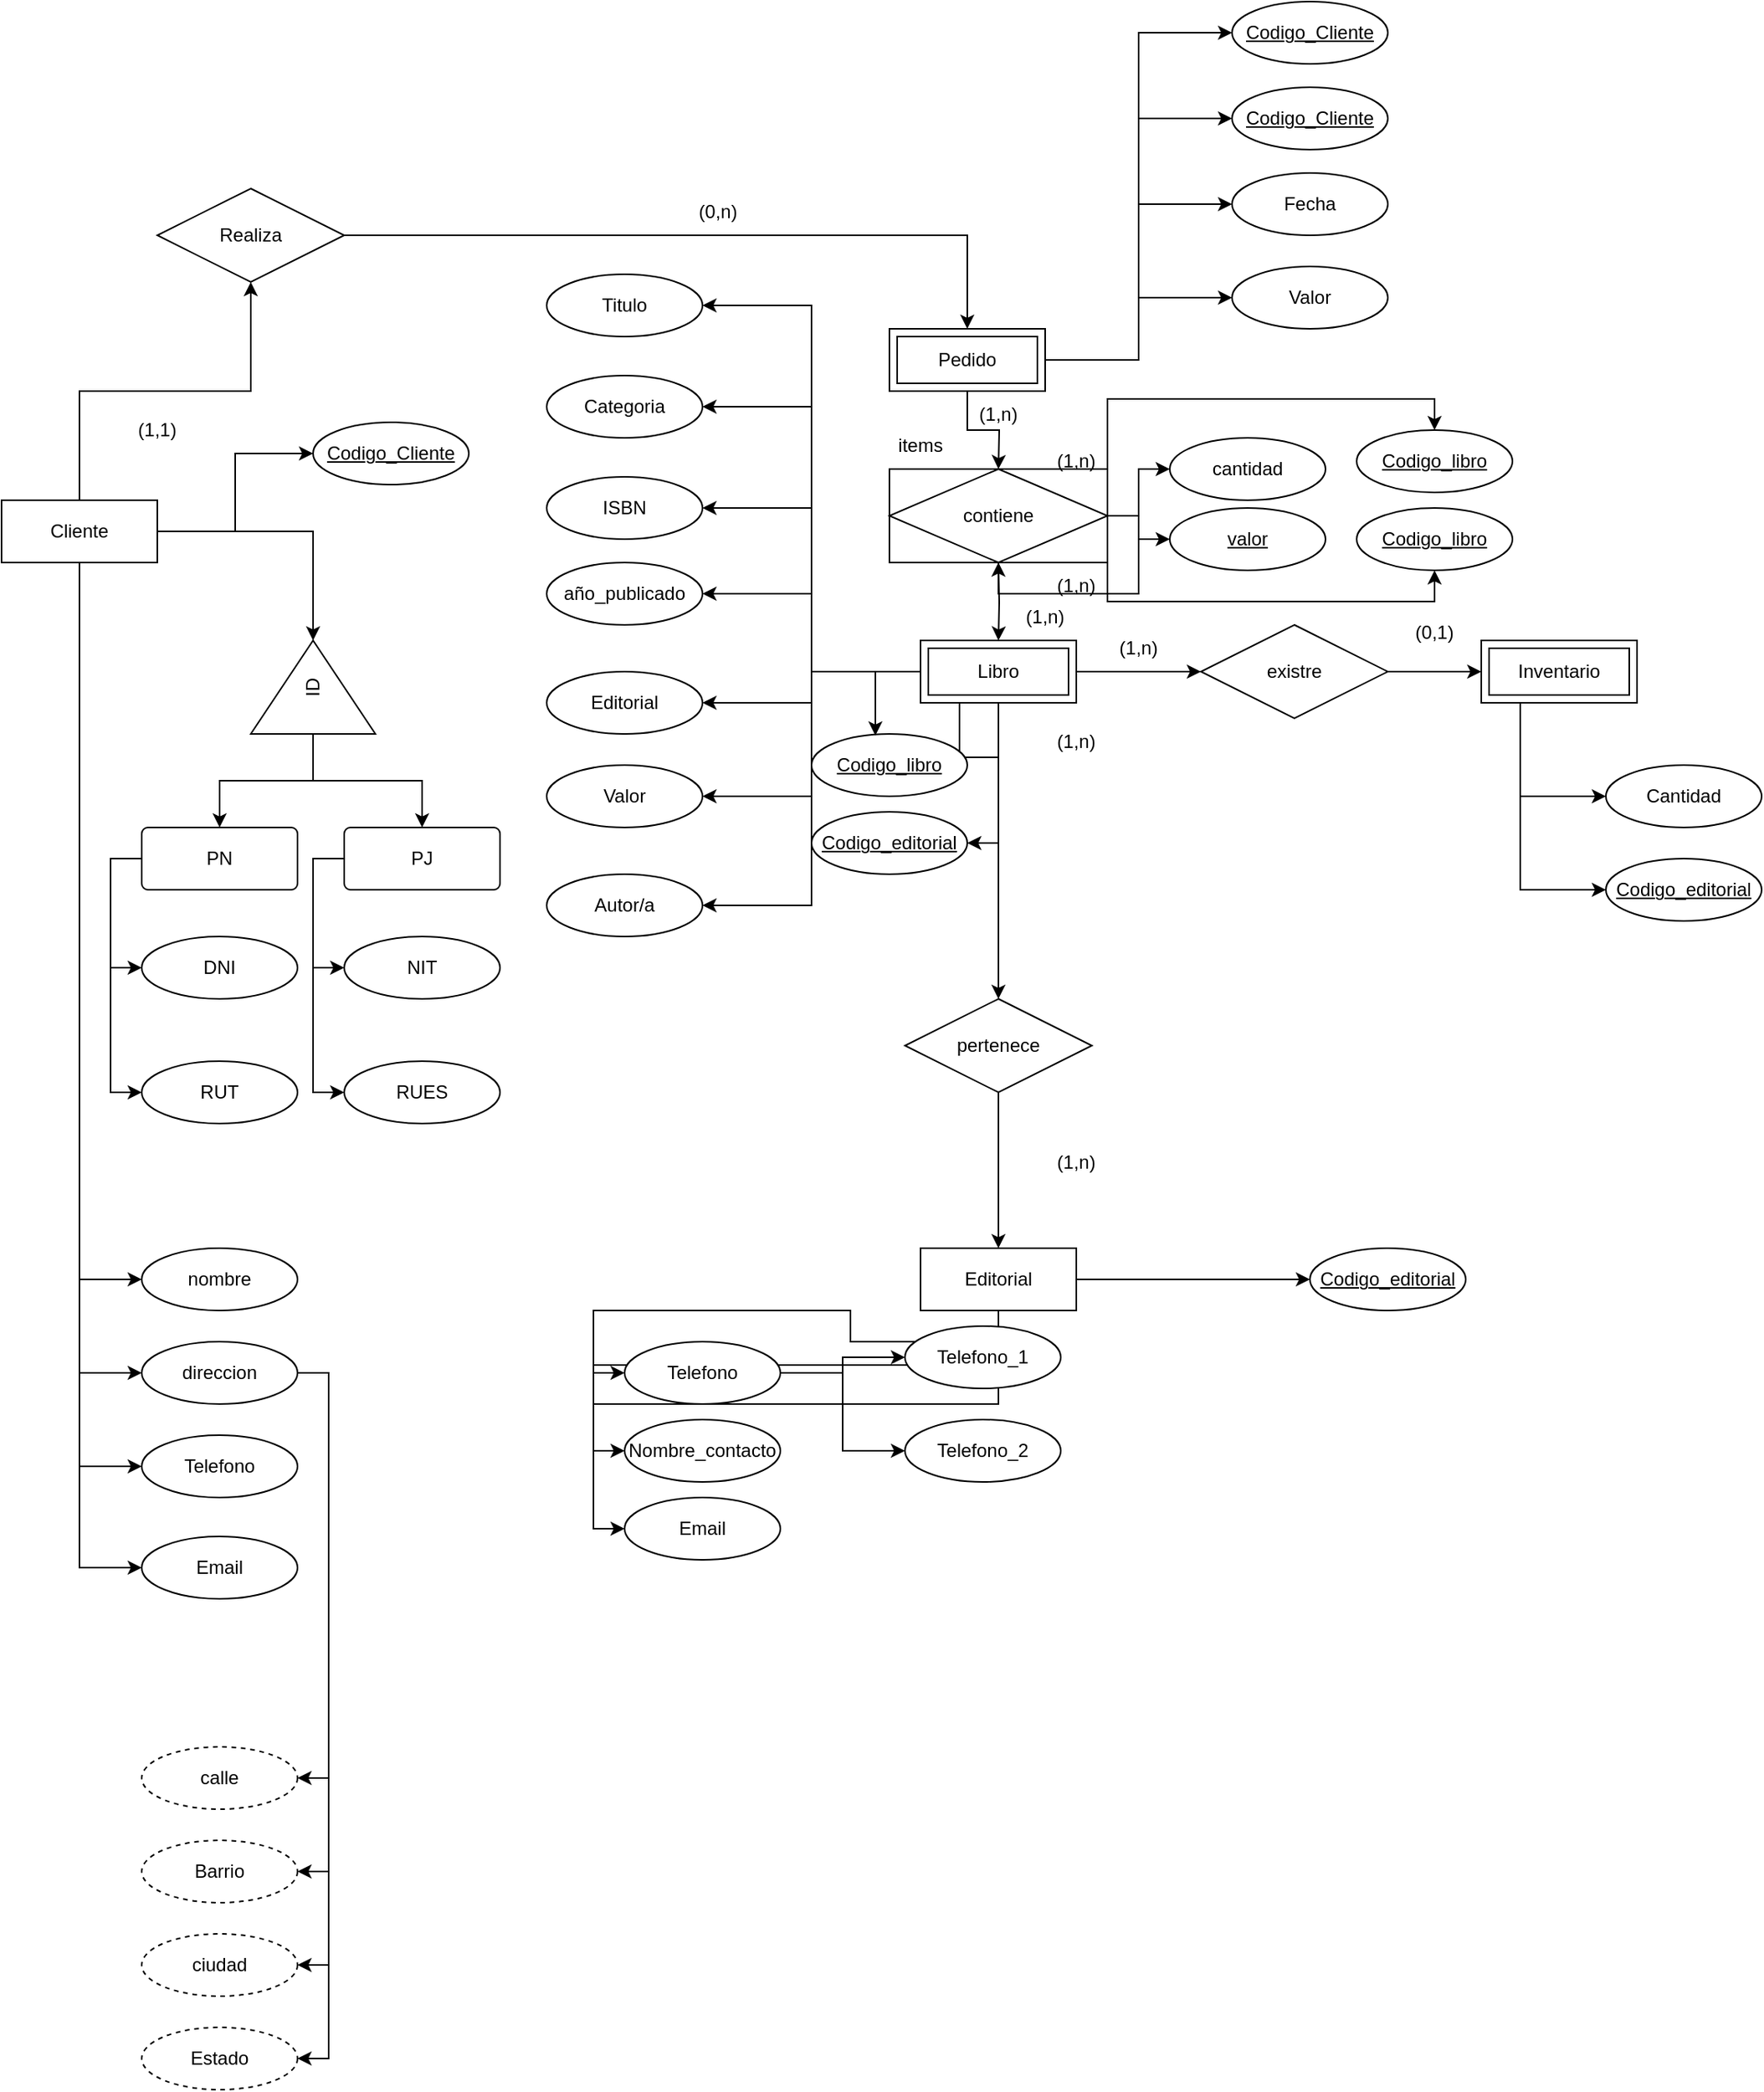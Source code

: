 <mxfile version="26.2.13">
  <diagram name="Page-1" id="c2FTjvLPyroVzd9CdpSU">
    <mxGraphModel dx="2451" dy="1933" grid="1" gridSize="10" guides="1" tooltips="1" connect="1" arrows="1" fold="1" page="1" pageScale="1" pageWidth="850" pageHeight="1100" math="0" shadow="0">
      <root>
        <mxCell id="0" />
        <mxCell id="1" parent="0" />
        <mxCell id="etiBRYvuXmw8lFhvGxon-11" style="edgeStyle=orthogonalEdgeStyle;rounded=0;orthogonalLoop=1;jettySize=auto;html=1;exitX=0.5;exitY=0;exitDx=0;exitDy=0;entryX=0.5;entryY=1;entryDx=0;entryDy=0;" parent="1" source="u-q5HwcDcBuS_lFMa_bF-1" target="etiBRYvuXmw8lFhvGxon-3" edge="1">
          <mxGeometry relative="1" as="geometry" />
        </mxCell>
        <mxCell id="etiBRYvuXmw8lFhvGxon-34" style="edgeStyle=orthogonalEdgeStyle;rounded=0;orthogonalLoop=1;jettySize=auto;html=1;exitX=0.5;exitY=1;exitDx=0;exitDy=0;entryX=0;entryY=0.5;entryDx=0;entryDy=0;" parent="1" source="u-q5HwcDcBuS_lFMa_bF-1" target="etiBRYvuXmw8lFhvGxon-28" edge="1">
          <mxGeometry relative="1" as="geometry" />
        </mxCell>
        <mxCell id="etiBRYvuXmw8lFhvGxon-36" style="edgeStyle=orthogonalEdgeStyle;rounded=0;orthogonalLoop=1;jettySize=auto;html=1;exitX=0.5;exitY=1;exitDx=0;exitDy=0;entryX=0;entryY=0.5;entryDx=0;entryDy=0;" parent="1" source="u-q5HwcDcBuS_lFMa_bF-1" target="etiBRYvuXmw8lFhvGxon-30" edge="1">
          <mxGeometry relative="1" as="geometry" />
        </mxCell>
        <mxCell id="etiBRYvuXmw8lFhvGxon-37" style="edgeStyle=orthogonalEdgeStyle;rounded=0;orthogonalLoop=1;jettySize=auto;html=1;entryX=0;entryY=0.5;entryDx=0;entryDy=0;" parent="1" source="u-q5HwcDcBuS_lFMa_bF-1" target="etiBRYvuXmw8lFhvGxon-32" edge="1">
          <mxGeometry relative="1" as="geometry" />
        </mxCell>
        <mxCell id="etiBRYvuXmw8lFhvGxon-38" style="edgeStyle=orthogonalEdgeStyle;rounded=0;orthogonalLoop=1;jettySize=auto;html=1;exitX=0.5;exitY=1;exitDx=0;exitDy=0;entryX=0;entryY=0.5;entryDx=0;entryDy=0;" parent="1" source="u-q5HwcDcBuS_lFMa_bF-1" target="etiBRYvuXmw8lFhvGxon-33" edge="1">
          <mxGeometry relative="1" as="geometry" />
        </mxCell>
        <mxCell id="etiBRYvuXmw8lFhvGxon-49" style="edgeStyle=orthogonalEdgeStyle;rounded=0;orthogonalLoop=1;jettySize=auto;html=1;exitX=1;exitY=0.5;exitDx=0;exitDy=0;entryX=1;entryY=0.5;entryDx=0;entryDy=0;" parent="1" source="u-q5HwcDcBuS_lFMa_bF-1" target="etiBRYvuXmw8lFhvGxon-47" edge="1">
          <mxGeometry relative="1" as="geometry" />
        </mxCell>
        <mxCell id="k6w6gHokj3HPGZGMCIG--30" style="edgeStyle=orthogonalEdgeStyle;rounded=0;orthogonalLoop=1;jettySize=auto;html=1;exitX=1;exitY=0.5;exitDx=0;exitDy=0;entryX=0;entryY=0.5;entryDx=0;entryDy=0;" edge="1" parent="1" source="u-q5HwcDcBuS_lFMa_bF-1" target="k6w6gHokj3HPGZGMCIG--28">
          <mxGeometry relative="1" as="geometry" />
        </mxCell>
        <mxCell id="u-q5HwcDcBuS_lFMa_bF-1" value="Cliente" style="whiteSpace=wrap;html=1;align=center;" parent="1" vertex="1">
          <mxGeometry x="-320" y="220" width="100" height="40" as="geometry" />
        </mxCell>
        <mxCell id="etiBRYvuXmw8lFhvGxon-8" style="edgeStyle=orthogonalEdgeStyle;rounded=0;orthogonalLoop=1;jettySize=auto;html=1;exitX=0.5;exitY=1;exitDx=0;exitDy=0;entryX=0.5;entryY=0;entryDx=0;entryDy=0;" parent="1" source="wxmqhAFOyw_FEQ8nONu9-1" edge="1">
          <mxGeometry relative="1" as="geometry">
            <mxPoint x="320" y="200" as="targetPoint" />
          </mxGeometry>
        </mxCell>
        <mxCell id="k6w6gHokj3HPGZGMCIG--33" style="edgeStyle=orthogonalEdgeStyle;rounded=0;orthogonalLoop=1;jettySize=auto;html=1;exitX=1;exitY=0.5;exitDx=0;exitDy=0;entryX=0;entryY=0.5;entryDx=0;entryDy=0;" edge="1" parent="1" source="wxmqhAFOyw_FEQ8nONu9-1" target="k6w6gHokj3HPGZGMCIG--32">
          <mxGeometry relative="1" as="geometry" />
        </mxCell>
        <mxCell id="k6w6gHokj3HPGZGMCIG--37" style="edgeStyle=orthogonalEdgeStyle;rounded=0;orthogonalLoop=1;jettySize=auto;html=1;exitX=1;exitY=0.5;exitDx=0;exitDy=0;entryX=0;entryY=0.5;entryDx=0;entryDy=0;" edge="1" parent="1" source="wxmqhAFOyw_FEQ8nONu9-1" target="k6w6gHokj3HPGZGMCIG--35">
          <mxGeometry relative="1" as="geometry" />
        </mxCell>
        <mxCell id="k6w6gHokj3HPGZGMCIG--38" style="edgeStyle=orthogonalEdgeStyle;rounded=0;orthogonalLoop=1;jettySize=auto;html=1;exitX=1;exitY=0.5;exitDx=0;exitDy=0;entryX=0;entryY=0.5;entryDx=0;entryDy=0;" edge="1" parent="1" source="wxmqhAFOyw_FEQ8nONu9-1" target="k6w6gHokj3HPGZGMCIG--36">
          <mxGeometry relative="1" as="geometry" />
        </mxCell>
        <mxCell id="k6w6gHokj3HPGZGMCIG--39" style="edgeStyle=orthogonalEdgeStyle;rounded=0;orthogonalLoop=1;jettySize=auto;html=1;exitX=1;exitY=0.5;exitDx=0;exitDy=0;entryX=0;entryY=0.5;entryDx=0;entryDy=0;" edge="1" parent="1" source="wxmqhAFOyw_FEQ8nONu9-1" target="k6w6gHokj3HPGZGMCIG--31">
          <mxGeometry relative="1" as="geometry" />
        </mxCell>
        <mxCell id="wxmqhAFOyw_FEQ8nONu9-1" value="Pedido" style="shape=ext;margin=3;double=1;whiteSpace=wrap;html=1;align=center;" parent="1" vertex="1">
          <mxGeometry x="250" y="110" width="100" height="40" as="geometry" />
        </mxCell>
        <mxCell id="k6w6gHokj3HPGZGMCIG--20" style="edgeStyle=orthogonalEdgeStyle;rounded=0;orthogonalLoop=1;jettySize=auto;html=1;exitX=0.5;exitY=1;exitDx=0;exitDy=0;entryX=0;entryY=0.5;entryDx=0;entryDy=0;" edge="1" parent="1" source="wxmqhAFOyw_FEQ8nONu9-2" target="k6w6gHokj3HPGZGMCIG--15">
          <mxGeometry relative="1" as="geometry" />
        </mxCell>
        <mxCell id="k6w6gHokj3HPGZGMCIG--21" style="edgeStyle=orthogonalEdgeStyle;rounded=0;orthogonalLoop=1;jettySize=auto;html=1;exitX=0.5;exitY=1;exitDx=0;exitDy=0;entryX=0;entryY=0.5;entryDx=0;entryDy=0;" edge="1" parent="1" source="wxmqhAFOyw_FEQ8nONu9-2" target="k6w6gHokj3HPGZGMCIG--16">
          <mxGeometry relative="1" as="geometry" />
        </mxCell>
        <mxCell id="k6w6gHokj3HPGZGMCIG--22" style="edgeStyle=orthogonalEdgeStyle;rounded=0;orthogonalLoop=1;jettySize=auto;html=1;exitX=0.5;exitY=1;exitDx=0;exitDy=0;entryX=0;entryY=0.5;entryDx=0;entryDy=0;" edge="1" parent="1" source="wxmqhAFOyw_FEQ8nONu9-2" target="k6w6gHokj3HPGZGMCIG--17">
          <mxGeometry relative="1" as="geometry" />
        </mxCell>
        <mxCell id="k6w6gHokj3HPGZGMCIG--41" style="edgeStyle=orthogonalEdgeStyle;rounded=0;orthogonalLoop=1;jettySize=auto;html=1;exitX=1;exitY=0.5;exitDx=0;exitDy=0;entryX=0;entryY=0.5;entryDx=0;entryDy=0;" edge="1" parent="1" source="wxmqhAFOyw_FEQ8nONu9-2" target="k6w6gHokj3HPGZGMCIG--40">
          <mxGeometry relative="1" as="geometry" />
        </mxCell>
        <mxCell id="wxmqhAFOyw_FEQ8nONu9-2" value="Editorial" style="whiteSpace=wrap;html=1;align=center;" parent="1" vertex="1">
          <mxGeometry x="270" y="700" width="100" height="40" as="geometry" />
        </mxCell>
        <mxCell id="etiBRYvuXmw8lFhvGxon-15" style="edgeStyle=orthogonalEdgeStyle;rounded=0;orthogonalLoop=1;jettySize=auto;html=1;exitX=0.5;exitY=1;exitDx=0;exitDy=0;entryX=0.5;entryY=0;entryDx=0;entryDy=0;" parent="1" source="wxmqhAFOyw_FEQ8nONu9-3" target="etiBRYvuXmw8lFhvGxon-14" edge="1">
          <mxGeometry relative="1" as="geometry" />
        </mxCell>
        <mxCell id="etiBRYvuXmw8lFhvGxon-20" style="edgeStyle=orthogonalEdgeStyle;rounded=0;orthogonalLoop=1;jettySize=auto;html=1;exitX=1;exitY=0.5;exitDx=0;exitDy=0;entryX=0;entryY=0.5;entryDx=0;entryDy=0;" parent="1" source="wxmqhAFOyw_FEQ8nONu9-3" target="etiBRYvuXmw8lFhvGxon-19" edge="1">
          <mxGeometry relative="1" as="geometry" />
        </mxCell>
        <mxCell id="k6w6gHokj3HPGZGMCIG--8" style="edgeStyle=orthogonalEdgeStyle;rounded=0;orthogonalLoop=1;jettySize=auto;html=1;exitX=0;exitY=0.5;exitDx=0;exitDy=0;entryX=1;entryY=0.5;entryDx=0;entryDy=0;" edge="1" parent="1" source="wxmqhAFOyw_FEQ8nONu9-3" target="k6w6gHokj3HPGZGMCIG--1">
          <mxGeometry relative="1" as="geometry" />
        </mxCell>
        <mxCell id="k6w6gHokj3HPGZGMCIG--9" style="edgeStyle=orthogonalEdgeStyle;rounded=0;orthogonalLoop=1;jettySize=auto;html=1;exitX=0;exitY=0.5;exitDx=0;exitDy=0;entryX=1;entryY=0.5;entryDx=0;entryDy=0;" edge="1" parent="1" source="wxmqhAFOyw_FEQ8nONu9-3" target="k6w6gHokj3HPGZGMCIG--2">
          <mxGeometry relative="1" as="geometry" />
        </mxCell>
        <mxCell id="k6w6gHokj3HPGZGMCIG--10" style="edgeStyle=orthogonalEdgeStyle;rounded=0;orthogonalLoop=1;jettySize=auto;html=1;exitX=0;exitY=0.5;exitDx=0;exitDy=0;entryX=1;entryY=0.5;entryDx=0;entryDy=0;" edge="1" parent="1" source="wxmqhAFOyw_FEQ8nONu9-3" target="k6w6gHokj3HPGZGMCIG--3">
          <mxGeometry relative="1" as="geometry" />
        </mxCell>
        <mxCell id="k6w6gHokj3HPGZGMCIG--11" style="edgeStyle=orthogonalEdgeStyle;rounded=0;orthogonalLoop=1;jettySize=auto;html=1;exitX=0;exitY=0.5;exitDx=0;exitDy=0;entryX=1;entryY=0.5;entryDx=0;entryDy=0;" edge="1" parent="1" source="wxmqhAFOyw_FEQ8nONu9-3" target="k6w6gHokj3HPGZGMCIG--4">
          <mxGeometry relative="1" as="geometry" />
        </mxCell>
        <mxCell id="k6w6gHokj3HPGZGMCIG--12" style="edgeStyle=orthogonalEdgeStyle;rounded=0;orthogonalLoop=1;jettySize=auto;html=1;exitX=0;exitY=0.5;exitDx=0;exitDy=0;entryX=1;entryY=0.5;entryDx=0;entryDy=0;" edge="1" parent="1" source="wxmqhAFOyw_FEQ8nONu9-3" target="k6w6gHokj3HPGZGMCIG--5">
          <mxGeometry relative="1" as="geometry" />
        </mxCell>
        <mxCell id="k6w6gHokj3HPGZGMCIG--13" style="edgeStyle=orthogonalEdgeStyle;rounded=0;orthogonalLoop=1;jettySize=auto;html=1;exitX=0;exitY=0.5;exitDx=0;exitDy=0;entryX=1;entryY=0.5;entryDx=0;entryDy=0;" edge="1" parent="1" source="wxmqhAFOyw_FEQ8nONu9-3" target="k6w6gHokj3HPGZGMCIG--6">
          <mxGeometry relative="1" as="geometry" />
        </mxCell>
        <mxCell id="k6w6gHokj3HPGZGMCIG--14" style="edgeStyle=orthogonalEdgeStyle;rounded=0;orthogonalLoop=1;jettySize=auto;html=1;exitX=0;exitY=0.5;exitDx=0;exitDy=0;entryX=1;entryY=0.5;entryDx=0;entryDy=0;" edge="1" parent="1" source="wxmqhAFOyw_FEQ8nONu9-3" target="k6w6gHokj3HPGZGMCIG--7">
          <mxGeometry relative="1" as="geometry" />
        </mxCell>
        <mxCell id="k6w6gHokj3HPGZGMCIG--55" style="edgeStyle=orthogonalEdgeStyle;rounded=0;orthogonalLoop=1;jettySize=auto;html=1;exitX=0.25;exitY=1;exitDx=0;exitDy=0;entryX=1;entryY=0.5;entryDx=0;entryDy=0;" edge="1" parent="1" source="wxmqhAFOyw_FEQ8nONu9-3" target="k6w6gHokj3HPGZGMCIG--51">
          <mxGeometry relative="1" as="geometry" />
        </mxCell>
        <mxCell id="wxmqhAFOyw_FEQ8nONu9-3" value="Libro" style="shape=ext;margin=3;double=1;whiteSpace=wrap;html=1;align=center;" parent="1" vertex="1">
          <mxGeometry x="270" y="310" width="100" height="40" as="geometry" />
        </mxCell>
        <mxCell id="k6w6gHokj3HPGZGMCIG--44" style="edgeStyle=orthogonalEdgeStyle;rounded=0;orthogonalLoop=1;jettySize=auto;html=1;exitX=0.25;exitY=1;exitDx=0;exitDy=0;entryX=0;entryY=0.5;entryDx=0;entryDy=0;" edge="1" parent="1" source="wxmqhAFOyw_FEQ8nONu9-4" target="k6w6gHokj3HPGZGMCIG--43">
          <mxGeometry relative="1" as="geometry" />
        </mxCell>
        <mxCell id="k6w6gHokj3HPGZGMCIG--45" style="edgeStyle=orthogonalEdgeStyle;rounded=0;orthogonalLoop=1;jettySize=auto;html=1;exitX=0.25;exitY=1;exitDx=0;exitDy=0;entryX=0;entryY=0.5;entryDx=0;entryDy=0;" edge="1" parent="1" source="wxmqhAFOyw_FEQ8nONu9-4" target="k6w6gHokj3HPGZGMCIG--42">
          <mxGeometry relative="1" as="geometry" />
        </mxCell>
        <mxCell id="wxmqhAFOyw_FEQ8nONu9-4" value="Inventario" style="shape=ext;margin=3;double=1;whiteSpace=wrap;html=1;align=center;" parent="1" vertex="1">
          <mxGeometry x="630" y="310" width="100" height="40" as="geometry" />
        </mxCell>
        <mxCell id="etiBRYvuXmw8lFhvGxon-51" style="edgeStyle=orthogonalEdgeStyle;rounded=0;orthogonalLoop=1;jettySize=auto;html=1;exitX=1;exitY=0.5;exitDx=0;exitDy=0;entryX=0.5;entryY=0;entryDx=0;entryDy=0;" parent="1" source="etiBRYvuXmw8lFhvGxon-3" target="wxmqhAFOyw_FEQ8nONu9-1" edge="1">
          <mxGeometry relative="1" as="geometry">
            <mxPoint x="100" y="40" as="targetPoint" />
          </mxGeometry>
        </mxCell>
        <mxCell id="etiBRYvuXmw8lFhvGxon-3" value="Realiza" style="shape=rhombus;perimeter=rhombusPerimeter;whiteSpace=wrap;html=1;align=center;" parent="1" vertex="1">
          <mxGeometry x="-220" y="20" width="120" height="60" as="geometry" />
        </mxCell>
        <mxCell id="etiBRYvuXmw8lFhvGxon-5" value="(1,1)" style="text;html=1;align=center;verticalAlign=middle;whiteSpace=wrap;rounded=0;" parent="1" vertex="1">
          <mxGeometry x="-250" y="160" width="60" height="30" as="geometry" />
        </mxCell>
        <mxCell id="etiBRYvuXmw8lFhvGxon-6" value="(0,n)" style="text;html=1;align=center;verticalAlign=middle;whiteSpace=wrap;rounded=0;" parent="1" vertex="1">
          <mxGeometry x="110" y="20" width="60" height="30" as="geometry" />
        </mxCell>
        <mxCell id="etiBRYvuXmw8lFhvGxon-9" style="edgeStyle=orthogonalEdgeStyle;rounded=0;orthogonalLoop=1;jettySize=auto;html=1;exitX=0.5;exitY=1;exitDx=0;exitDy=0;entryX=0.5;entryY=0;entryDx=0;entryDy=0;" parent="1" target="wxmqhAFOyw_FEQ8nONu9-3" edge="1">
          <mxGeometry relative="1" as="geometry">
            <mxPoint x="320" y="260" as="sourcePoint" />
          </mxGeometry>
        </mxCell>
        <mxCell id="etiBRYvuXmw8lFhvGxon-12" value="(1,n)" style="text;html=1;align=center;verticalAlign=middle;whiteSpace=wrap;rounded=0;" parent="1" vertex="1">
          <mxGeometry x="290" y="150" width="60" height="30" as="geometry" />
        </mxCell>
        <mxCell id="etiBRYvuXmw8lFhvGxon-13" value="(1,n)" style="text;html=1;align=center;verticalAlign=middle;whiteSpace=wrap;rounded=0;" parent="1" vertex="1">
          <mxGeometry x="320" y="280" width="60" height="30" as="geometry" />
        </mxCell>
        <mxCell id="etiBRYvuXmw8lFhvGxon-16" style="edgeStyle=orthogonalEdgeStyle;rounded=0;orthogonalLoop=1;jettySize=auto;html=1;exitX=0.5;exitY=1;exitDx=0;exitDy=0;entryX=0.5;entryY=0;entryDx=0;entryDy=0;" parent="1" source="etiBRYvuXmw8lFhvGxon-14" target="wxmqhAFOyw_FEQ8nONu9-2" edge="1">
          <mxGeometry relative="1" as="geometry" />
        </mxCell>
        <mxCell id="etiBRYvuXmw8lFhvGxon-14" value="pertenece" style="shape=rhombus;perimeter=rhombusPerimeter;whiteSpace=wrap;html=1;align=center;" parent="1" vertex="1">
          <mxGeometry x="260" y="540" width="120" height="60" as="geometry" />
        </mxCell>
        <mxCell id="etiBRYvuXmw8lFhvGxon-17" value="(1,n)" style="text;html=1;align=center;verticalAlign=middle;whiteSpace=wrap;rounded=0;" parent="1" vertex="1">
          <mxGeometry x="340" y="360" width="60" height="30" as="geometry" />
        </mxCell>
        <mxCell id="etiBRYvuXmw8lFhvGxon-18" value="(1,n)" style="text;html=1;align=center;verticalAlign=middle;whiteSpace=wrap;rounded=0;" parent="1" vertex="1">
          <mxGeometry x="340" y="630" width="60" height="30" as="geometry" />
        </mxCell>
        <mxCell id="etiBRYvuXmw8lFhvGxon-21" style="edgeStyle=orthogonalEdgeStyle;rounded=0;orthogonalLoop=1;jettySize=auto;html=1;exitX=1;exitY=0.5;exitDx=0;exitDy=0;entryX=0;entryY=0.5;entryDx=0;entryDy=0;" parent="1" source="etiBRYvuXmw8lFhvGxon-19" target="wxmqhAFOyw_FEQ8nONu9-4" edge="1">
          <mxGeometry relative="1" as="geometry" />
        </mxCell>
        <mxCell id="etiBRYvuXmw8lFhvGxon-19" value="existre" style="shape=rhombus;perimeter=rhombusPerimeter;whiteSpace=wrap;html=1;align=center;" parent="1" vertex="1">
          <mxGeometry x="450" y="300" width="120" height="60" as="geometry" />
        </mxCell>
        <mxCell id="etiBRYvuXmw8lFhvGxon-22" value="(1,n)" style="text;html=1;align=center;verticalAlign=middle;whiteSpace=wrap;rounded=0;" parent="1" vertex="1">
          <mxGeometry x="380" y="300" width="60" height="30" as="geometry" />
        </mxCell>
        <mxCell id="etiBRYvuXmw8lFhvGxon-23" value="(0,1)" style="text;html=1;align=center;verticalAlign=middle;whiteSpace=wrap;rounded=0;" parent="1" vertex="1">
          <mxGeometry x="570" y="290" width="60" height="30" as="geometry" />
        </mxCell>
        <mxCell id="k6w6gHokj3HPGZGMCIG--49" style="edgeStyle=orthogonalEdgeStyle;rounded=0;orthogonalLoop=1;jettySize=auto;html=1;exitX=1;exitY=0.5;exitDx=0;exitDy=0;entryX=0;entryY=0.5;entryDx=0;entryDy=0;" edge="1" parent="1" source="etiBRYvuXmw8lFhvGxon-24" target="k6w6gHokj3HPGZGMCIG--47">
          <mxGeometry relative="1" as="geometry" />
        </mxCell>
        <mxCell id="k6w6gHokj3HPGZGMCIG--50" style="edgeStyle=orthogonalEdgeStyle;rounded=0;orthogonalLoop=1;jettySize=auto;html=1;exitX=1;exitY=0.5;exitDx=0;exitDy=0;entryX=0;entryY=0.5;entryDx=0;entryDy=0;" edge="1" parent="1" source="etiBRYvuXmw8lFhvGxon-24" target="k6w6gHokj3HPGZGMCIG--48">
          <mxGeometry relative="1" as="geometry" />
        </mxCell>
        <mxCell id="k6w6gHokj3HPGZGMCIG--60" style="edgeStyle=orthogonalEdgeStyle;rounded=0;orthogonalLoop=1;jettySize=auto;html=1;exitX=1;exitY=1;exitDx=0;exitDy=0;entryX=0.5;entryY=1;entryDx=0;entryDy=0;" edge="1" parent="1" source="etiBRYvuXmw8lFhvGxon-24" target="k6w6gHokj3HPGZGMCIG--58">
          <mxGeometry relative="1" as="geometry" />
        </mxCell>
        <mxCell id="k6w6gHokj3HPGZGMCIG--61" style="edgeStyle=orthogonalEdgeStyle;rounded=0;orthogonalLoop=1;jettySize=auto;html=1;exitX=1;exitY=0;exitDx=0;exitDy=0;entryX=0.5;entryY=0;entryDx=0;entryDy=0;" edge="1" parent="1" source="etiBRYvuXmw8lFhvGxon-24" target="k6w6gHokj3HPGZGMCIG--57">
          <mxGeometry relative="1" as="geometry" />
        </mxCell>
        <mxCell id="etiBRYvuXmw8lFhvGxon-24" value="contiene" style="shape=associativeEntity;whiteSpace=wrap;html=1;align=center;" parent="1" vertex="1">
          <mxGeometry x="250" y="200" width="140" height="60" as="geometry" />
        </mxCell>
        <mxCell id="etiBRYvuXmw8lFhvGxon-25" value="items" style="text;html=1;align=center;verticalAlign=middle;whiteSpace=wrap;rounded=0;" parent="1" vertex="1">
          <mxGeometry x="240" y="170" width="60" height="30" as="geometry" />
        </mxCell>
        <mxCell id="etiBRYvuXmw8lFhvGxon-26" value="(1,n)" style="text;html=1;align=center;verticalAlign=middle;whiteSpace=wrap;rounded=0;" parent="1" vertex="1">
          <mxGeometry x="340" y="180" width="60" height="30" as="geometry" />
        </mxCell>
        <mxCell id="etiBRYvuXmw8lFhvGxon-27" value="(1,n)" style="text;html=1;align=center;verticalAlign=middle;whiteSpace=wrap;rounded=0;" parent="1" vertex="1">
          <mxGeometry x="340" y="260" width="60" height="30" as="geometry" />
        </mxCell>
        <mxCell id="etiBRYvuXmw8lFhvGxon-28" value="nombre" style="ellipse;whiteSpace=wrap;html=1;align=center;" parent="1" vertex="1">
          <mxGeometry x="-230" y="700" width="100" height="40" as="geometry" />
        </mxCell>
        <mxCell id="etiBRYvuXmw8lFhvGxon-43" style="edgeStyle=orthogonalEdgeStyle;rounded=0;orthogonalLoop=1;jettySize=auto;html=1;exitX=1;exitY=0.5;exitDx=0;exitDy=0;entryX=1;entryY=0.5;entryDx=0;entryDy=0;" parent="1" source="etiBRYvuXmw8lFhvGxon-30" target="etiBRYvuXmw8lFhvGxon-39" edge="1">
          <mxGeometry relative="1" as="geometry" />
        </mxCell>
        <mxCell id="etiBRYvuXmw8lFhvGxon-44" style="edgeStyle=orthogonalEdgeStyle;rounded=0;orthogonalLoop=1;jettySize=auto;html=1;exitX=1;exitY=0.5;exitDx=0;exitDy=0;entryX=1;entryY=0.5;entryDx=0;entryDy=0;" parent="1" source="etiBRYvuXmw8lFhvGxon-30" target="etiBRYvuXmw8lFhvGxon-40" edge="1">
          <mxGeometry relative="1" as="geometry" />
        </mxCell>
        <mxCell id="etiBRYvuXmw8lFhvGxon-45" style="edgeStyle=orthogonalEdgeStyle;rounded=0;orthogonalLoop=1;jettySize=auto;html=1;exitX=1;exitY=0.5;exitDx=0;exitDy=0;entryX=1;entryY=0.5;entryDx=0;entryDy=0;" parent="1" source="etiBRYvuXmw8lFhvGxon-30" target="etiBRYvuXmw8lFhvGxon-41" edge="1">
          <mxGeometry relative="1" as="geometry" />
        </mxCell>
        <mxCell id="etiBRYvuXmw8lFhvGxon-46" style="edgeStyle=orthogonalEdgeStyle;rounded=0;orthogonalLoop=1;jettySize=auto;html=1;exitX=1;exitY=0.5;exitDx=0;exitDy=0;entryX=1;entryY=0.5;entryDx=0;entryDy=0;" parent="1" source="etiBRYvuXmw8lFhvGxon-30" target="etiBRYvuXmw8lFhvGxon-42" edge="1">
          <mxGeometry relative="1" as="geometry" />
        </mxCell>
        <mxCell id="etiBRYvuXmw8lFhvGxon-30" value="direccion" style="ellipse;whiteSpace=wrap;html=1;align=center;" parent="1" vertex="1">
          <mxGeometry x="-230" y="760" width="100" height="40" as="geometry" />
        </mxCell>
        <mxCell id="etiBRYvuXmw8lFhvGxon-32" value="Telefono" style="ellipse;whiteSpace=wrap;html=1;align=center;" parent="1" vertex="1">
          <mxGeometry x="-230" y="820" width="100" height="40" as="geometry" />
        </mxCell>
        <mxCell id="etiBRYvuXmw8lFhvGxon-33" value="Email" style="ellipse;whiteSpace=wrap;html=1;align=center;" parent="1" vertex="1">
          <mxGeometry x="-230" y="885" width="100" height="40" as="geometry" />
        </mxCell>
        <mxCell id="etiBRYvuXmw8lFhvGxon-39" value="calle" style="ellipse;whiteSpace=wrap;html=1;align=center;dashed=1;" parent="1" vertex="1">
          <mxGeometry x="-230" y="1020" width="100" height="40" as="geometry" />
        </mxCell>
        <mxCell id="etiBRYvuXmw8lFhvGxon-40" value="Barrio" style="ellipse;whiteSpace=wrap;html=1;align=center;dashed=1;" parent="1" vertex="1">
          <mxGeometry x="-230" y="1080" width="100" height="40" as="geometry" />
        </mxCell>
        <mxCell id="etiBRYvuXmw8lFhvGxon-41" value="ciudad" style="ellipse;whiteSpace=wrap;html=1;align=center;dashed=1;" parent="1" vertex="1">
          <mxGeometry x="-230" y="1140" width="100" height="40" as="geometry" />
        </mxCell>
        <mxCell id="etiBRYvuXmw8lFhvGxon-42" value="Estado" style="ellipse;whiteSpace=wrap;html=1;align=center;dashed=1;" parent="1" vertex="1">
          <mxGeometry x="-230" y="1200" width="100" height="40" as="geometry" />
        </mxCell>
        <mxCell id="etiBRYvuXmw8lFhvGxon-53" style="edgeStyle=orthogonalEdgeStyle;rounded=0;orthogonalLoop=1;jettySize=auto;html=1;exitX=0;exitY=0.5;exitDx=0;exitDy=0;entryX=0.5;entryY=0;entryDx=0;entryDy=0;" parent="1" source="etiBRYvuXmw8lFhvGxon-47" target="etiBRYvuXmw8lFhvGxon-52" edge="1">
          <mxGeometry relative="1" as="geometry" />
        </mxCell>
        <mxCell id="etiBRYvuXmw8lFhvGxon-54" style="edgeStyle=orthogonalEdgeStyle;rounded=0;orthogonalLoop=1;jettySize=auto;html=1;exitX=0;exitY=0.5;exitDx=0;exitDy=0;entryX=0.5;entryY=0;entryDx=0;entryDy=0;" parent="1" source="etiBRYvuXmw8lFhvGxon-47" target="etiBRYvuXmw8lFhvGxon-50" edge="1">
          <mxGeometry relative="1" as="geometry" />
        </mxCell>
        <mxCell id="etiBRYvuXmw8lFhvGxon-47" value="ID" style="triangle;whiteSpace=wrap;html=1;rotation=-90;" parent="1" vertex="1">
          <mxGeometry x="-150" y="300" width="60" height="80" as="geometry" />
        </mxCell>
        <mxCell id="etiBRYvuXmw8lFhvGxon-63" style="edgeStyle=orthogonalEdgeStyle;rounded=0;orthogonalLoop=1;jettySize=auto;html=1;exitX=0;exitY=0.5;exitDx=0;exitDy=0;entryX=0;entryY=0.5;entryDx=0;entryDy=0;" parent="1" source="etiBRYvuXmw8lFhvGxon-50" target="etiBRYvuXmw8lFhvGxon-57" edge="1">
          <mxGeometry relative="1" as="geometry" />
        </mxCell>
        <mxCell id="etiBRYvuXmw8lFhvGxon-64" style="edgeStyle=orthogonalEdgeStyle;rounded=0;orthogonalLoop=1;jettySize=auto;html=1;exitX=0;exitY=0.5;exitDx=0;exitDy=0;entryX=0;entryY=0.5;entryDx=0;entryDy=0;" parent="1" source="etiBRYvuXmw8lFhvGxon-50" target="etiBRYvuXmw8lFhvGxon-58" edge="1">
          <mxGeometry relative="1" as="geometry" />
        </mxCell>
        <mxCell id="etiBRYvuXmw8lFhvGxon-50" value="PJ" style="rounded=1;arcSize=10;whiteSpace=wrap;html=1;align=center;" parent="1" vertex="1">
          <mxGeometry x="-100" y="430" width="100" height="40" as="geometry" />
        </mxCell>
        <mxCell id="etiBRYvuXmw8lFhvGxon-60" style="edgeStyle=orthogonalEdgeStyle;rounded=0;orthogonalLoop=1;jettySize=auto;html=1;exitX=0;exitY=0.5;exitDx=0;exitDy=0;entryX=0;entryY=0.5;entryDx=0;entryDy=0;" parent="1" source="etiBRYvuXmw8lFhvGxon-52" target="etiBRYvuXmw8lFhvGxon-55" edge="1">
          <mxGeometry relative="1" as="geometry" />
        </mxCell>
        <mxCell id="etiBRYvuXmw8lFhvGxon-61" style="edgeStyle=orthogonalEdgeStyle;rounded=0;orthogonalLoop=1;jettySize=auto;html=1;exitX=0;exitY=0.5;exitDx=0;exitDy=0;entryX=0;entryY=0.5;entryDx=0;entryDy=0;" parent="1" source="etiBRYvuXmw8lFhvGxon-52" target="etiBRYvuXmw8lFhvGxon-56" edge="1">
          <mxGeometry relative="1" as="geometry" />
        </mxCell>
        <mxCell id="etiBRYvuXmw8lFhvGxon-52" value="PN" style="rounded=1;arcSize=10;whiteSpace=wrap;html=1;align=center;" parent="1" vertex="1">
          <mxGeometry x="-230" y="430" width="100" height="40" as="geometry" />
        </mxCell>
        <mxCell id="etiBRYvuXmw8lFhvGxon-55" value="DNI" style="ellipse;whiteSpace=wrap;html=1;align=center;" parent="1" vertex="1">
          <mxGeometry x="-230" y="500" width="100" height="40" as="geometry" />
        </mxCell>
        <mxCell id="etiBRYvuXmw8lFhvGxon-56" value="RUT" style="ellipse;whiteSpace=wrap;html=1;align=center;" parent="1" vertex="1">
          <mxGeometry x="-230" y="580" width="100" height="40" as="geometry" />
        </mxCell>
        <mxCell id="etiBRYvuXmw8lFhvGxon-57" value="NIT" style="ellipse;whiteSpace=wrap;html=1;align=center;" parent="1" vertex="1">
          <mxGeometry x="-100" y="500" width="100" height="40" as="geometry" />
        </mxCell>
        <mxCell id="etiBRYvuXmw8lFhvGxon-58" value="RUES" style="ellipse;whiteSpace=wrap;html=1;align=center;" parent="1" vertex="1">
          <mxGeometry x="-100" y="580" width="100" height="40" as="geometry" />
        </mxCell>
        <mxCell id="etiBRYvuXmw8lFhvGxon-59" style="edgeStyle=orthogonalEdgeStyle;rounded=0;orthogonalLoop=1;jettySize=auto;html=1;exitX=0.5;exitY=1;exitDx=0;exitDy=0;" parent="1" source="etiBRYvuXmw8lFhvGxon-52" target="etiBRYvuXmw8lFhvGxon-52" edge="1">
          <mxGeometry relative="1" as="geometry" />
        </mxCell>
        <mxCell id="k6w6gHokj3HPGZGMCIG--1" value="Titulo" style="ellipse;whiteSpace=wrap;html=1;align=center;" vertex="1" parent="1">
          <mxGeometry x="30" y="75" width="100" height="40" as="geometry" />
        </mxCell>
        <mxCell id="k6w6gHokj3HPGZGMCIG--2" value="Categoria" style="ellipse;whiteSpace=wrap;html=1;align=center;" vertex="1" parent="1">
          <mxGeometry x="30" y="140" width="100" height="40" as="geometry" />
        </mxCell>
        <mxCell id="k6w6gHokj3HPGZGMCIG--3" value="ISBN" style="ellipse;whiteSpace=wrap;html=1;align=center;" vertex="1" parent="1">
          <mxGeometry x="30" y="205" width="100" height="40" as="geometry" />
        </mxCell>
        <mxCell id="k6w6gHokj3HPGZGMCIG--4" value="año_publicado" style="ellipse;whiteSpace=wrap;html=1;align=center;" vertex="1" parent="1">
          <mxGeometry x="30" y="260" width="100" height="40" as="geometry" />
        </mxCell>
        <mxCell id="k6w6gHokj3HPGZGMCIG--5" value="Editorial" style="ellipse;whiteSpace=wrap;html=1;align=center;" vertex="1" parent="1">
          <mxGeometry x="30" y="330" width="100" height="40" as="geometry" />
        </mxCell>
        <mxCell id="k6w6gHokj3HPGZGMCIG--6" value="Valor" style="ellipse;whiteSpace=wrap;html=1;align=center;" vertex="1" parent="1">
          <mxGeometry x="30" y="390" width="100" height="40" as="geometry" />
        </mxCell>
        <mxCell id="k6w6gHokj3HPGZGMCIG--7" value="Autor/a" style="ellipse;whiteSpace=wrap;html=1;align=center;" vertex="1" parent="1">
          <mxGeometry x="30" y="460" width="100" height="40" as="geometry" />
        </mxCell>
        <mxCell id="k6w6gHokj3HPGZGMCIG--23" style="edgeStyle=orthogonalEdgeStyle;rounded=0;orthogonalLoop=1;jettySize=auto;html=1;exitX=1;exitY=0.5;exitDx=0;exitDy=0;entryX=0;entryY=0.5;entryDx=0;entryDy=0;" edge="1" parent="1" source="k6w6gHokj3HPGZGMCIG--15" target="k6w6gHokj3HPGZGMCIG--18">
          <mxGeometry relative="1" as="geometry" />
        </mxCell>
        <mxCell id="k6w6gHokj3HPGZGMCIG--24" style="edgeStyle=orthogonalEdgeStyle;rounded=0;orthogonalLoop=1;jettySize=auto;html=1;exitX=1;exitY=0.5;exitDx=0;exitDy=0;entryX=0;entryY=0.5;entryDx=0;entryDy=0;" edge="1" parent="1" source="k6w6gHokj3HPGZGMCIG--15" target="k6w6gHokj3HPGZGMCIG--19">
          <mxGeometry relative="1" as="geometry" />
        </mxCell>
        <mxCell id="k6w6gHokj3HPGZGMCIG--15" value="Telefono" style="ellipse;whiteSpace=wrap;html=1;align=center;" vertex="1" parent="1">
          <mxGeometry x="80" y="760" width="100" height="40" as="geometry" />
        </mxCell>
        <mxCell id="k6w6gHokj3HPGZGMCIG--16" value="Nombre_contacto" style="ellipse;whiteSpace=wrap;html=1;align=center;" vertex="1" parent="1">
          <mxGeometry x="80" y="810" width="100" height="40" as="geometry" />
        </mxCell>
        <mxCell id="k6w6gHokj3HPGZGMCIG--17" value="Email" style="ellipse;whiteSpace=wrap;html=1;align=center;" vertex="1" parent="1">
          <mxGeometry x="80" y="860" width="100" height="40" as="geometry" />
        </mxCell>
        <mxCell id="k6w6gHokj3HPGZGMCIG--18" value="Telefono_1" style="ellipse;whiteSpace=wrap;html=1;align=center;" vertex="1" parent="1">
          <mxGeometry x="260" y="750" width="100" height="40" as="geometry" />
        </mxCell>
        <mxCell id="k6w6gHokj3HPGZGMCIG--19" value="Telefono_2" style="ellipse;whiteSpace=wrap;html=1;align=center;" vertex="1" parent="1">
          <mxGeometry x="260" y="810" width="100" height="40" as="geometry" />
        </mxCell>
        <mxCell id="k6w6gHokj3HPGZGMCIG--28" value="Codigo_Cliente" style="ellipse;whiteSpace=wrap;html=1;align=center;fontStyle=4;" vertex="1" parent="1">
          <mxGeometry x="-120" y="170" width="100" height="40" as="geometry" />
        </mxCell>
        <mxCell id="k6w6gHokj3HPGZGMCIG--31" value="Codigo_Cliente" style="ellipse;whiteSpace=wrap;html=1;align=center;fontStyle=4;" vertex="1" parent="1">
          <mxGeometry x="470" y="-100" width="100" height="40" as="geometry" />
        </mxCell>
        <mxCell id="k6w6gHokj3HPGZGMCIG--32" value="Codigo_Cliente" style="ellipse;whiteSpace=wrap;html=1;align=center;fontStyle=4;" vertex="1" parent="1">
          <mxGeometry x="470" y="-45" width="100" height="40" as="geometry" />
        </mxCell>
        <mxCell id="k6w6gHokj3HPGZGMCIG--35" value="Fecha" style="ellipse;whiteSpace=wrap;html=1;align=center;" vertex="1" parent="1">
          <mxGeometry x="470" y="10" width="100" height="40" as="geometry" />
        </mxCell>
        <mxCell id="k6w6gHokj3HPGZGMCIG--36" value="Valor" style="ellipse;whiteSpace=wrap;html=1;align=center;" vertex="1" parent="1">
          <mxGeometry x="470" y="70" width="100" height="40" as="geometry" />
        </mxCell>
        <mxCell id="k6w6gHokj3HPGZGMCIG--40" value="Codigo_editorial" style="ellipse;whiteSpace=wrap;html=1;align=center;fontStyle=4;" vertex="1" parent="1">
          <mxGeometry x="520" y="700" width="100" height="40" as="geometry" />
        </mxCell>
        <mxCell id="k6w6gHokj3HPGZGMCIG--42" value="Codigo_editorial" style="ellipse;whiteSpace=wrap;html=1;align=center;fontStyle=4;" vertex="1" parent="1">
          <mxGeometry x="710" y="450" width="100" height="40" as="geometry" />
        </mxCell>
        <mxCell id="k6w6gHokj3HPGZGMCIG--43" value="Cantidad" style="ellipse;whiteSpace=wrap;html=1;align=center;" vertex="1" parent="1">
          <mxGeometry x="710" y="390" width="100" height="40" as="geometry" />
        </mxCell>
        <mxCell id="k6w6gHokj3HPGZGMCIG--47" value="cantidad" style="ellipse;whiteSpace=wrap;html=1;align=center;" vertex="1" parent="1">
          <mxGeometry x="430" y="180" width="100" height="40" as="geometry" />
        </mxCell>
        <mxCell id="k6w6gHokj3HPGZGMCIG--48" value="valor" style="ellipse;whiteSpace=wrap;html=1;align=center;fontStyle=4;" vertex="1" parent="1">
          <mxGeometry x="430" y="225" width="100" height="40" as="geometry" />
        </mxCell>
        <mxCell id="k6w6gHokj3HPGZGMCIG--51" value="Codigo_editorial" style="ellipse;whiteSpace=wrap;html=1;align=center;fontStyle=4;" vertex="1" parent="1">
          <mxGeometry x="200" y="420" width="100" height="40" as="geometry" />
        </mxCell>
        <mxCell id="k6w6gHokj3HPGZGMCIG--53" value="Codigo_libro" style="ellipse;whiteSpace=wrap;html=1;align=center;fontStyle=4;" vertex="1" parent="1">
          <mxGeometry x="200" y="370" width="100" height="40" as="geometry" />
        </mxCell>
        <mxCell id="k6w6gHokj3HPGZGMCIG--56" style="edgeStyle=orthogonalEdgeStyle;rounded=0;orthogonalLoop=1;jettySize=auto;html=1;exitX=0;exitY=0.5;exitDx=0;exitDy=0;entryX=0.41;entryY=0.025;entryDx=0;entryDy=0;entryPerimeter=0;" edge="1" parent="1" source="wxmqhAFOyw_FEQ8nONu9-3" target="k6w6gHokj3HPGZGMCIG--53">
          <mxGeometry relative="1" as="geometry" />
        </mxCell>
        <mxCell id="k6w6gHokj3HPGZGMCIG--57" value="Codigo_libro" style="ellipse;whiteSpace=wrap;html=1;align=center;fontStyle=4;" vertex="1" parent="1">
          <mxGeometry x="550" y="175" width="100" height="40" as="geometry" />
        </mxCell>
        <mxCell id="k6w6gHokj3HPGZGMCIG--58" value="Codigo_libro" style="ellipse;whiteSpace=wrap;html=1;align=center;fontStyle=4;" vertex="1" parent="1">
          <mxGeometry x="550" y="225" width="100" height="40" as="geometry" />
        </mxCell>
        <mxCell id="k6w6gHokj3HPGZGMCIG--59" style="edgeStyle=orthogonalEdgeStyle;rounded=0;orthogonalLoop=1;jettySize=auto;html=1;exitX=1;exitY=0.5;exitDx=0;exitDy=0;" edge="1" parent="1" source="etiBRYvuXmw8lFhvGxon-24" target="etiBRYvuXmw8lFhvGxon-24">
          <mxGeometry relative="1" as="geometry" />
        </mxCell>
      </root>
    </mxGraphModel>
  </diagram>
</mxfile>
